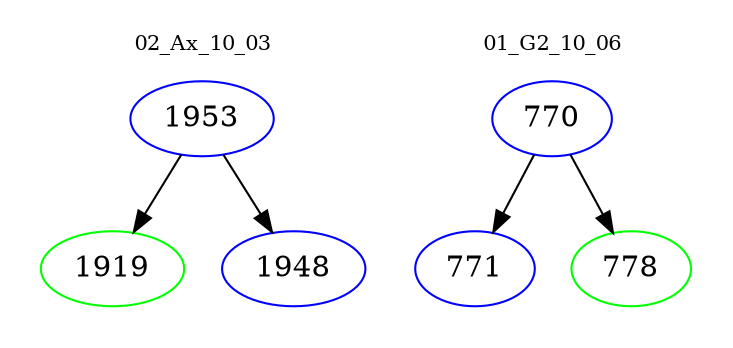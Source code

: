 digraph{
subgraph cluster_0 {
color = white
label = "02_Ax_10_03";
fontsize=10;
T0_1953 [label="1953", color="blue"]
T0_1953 -> T0_1919 [color="black"]
T0_1919 [label="1919", color="green"]
T0_1953 -> T0_1948 [color="black"]
T0_1948 [label="1948", color="blue"]
}
subgraph cluster_1 {
color = white
label = "01_G2_10_06";
fontsize=10;
T1_770 [label="770", color="blue"]
T1_770 -> T1_771 [color="black"]
T1_771 [label="771", color="blue"]
T1_770 -> T1_778 [color="black"]
T1_778 [label="778", color="green"]
}
}
